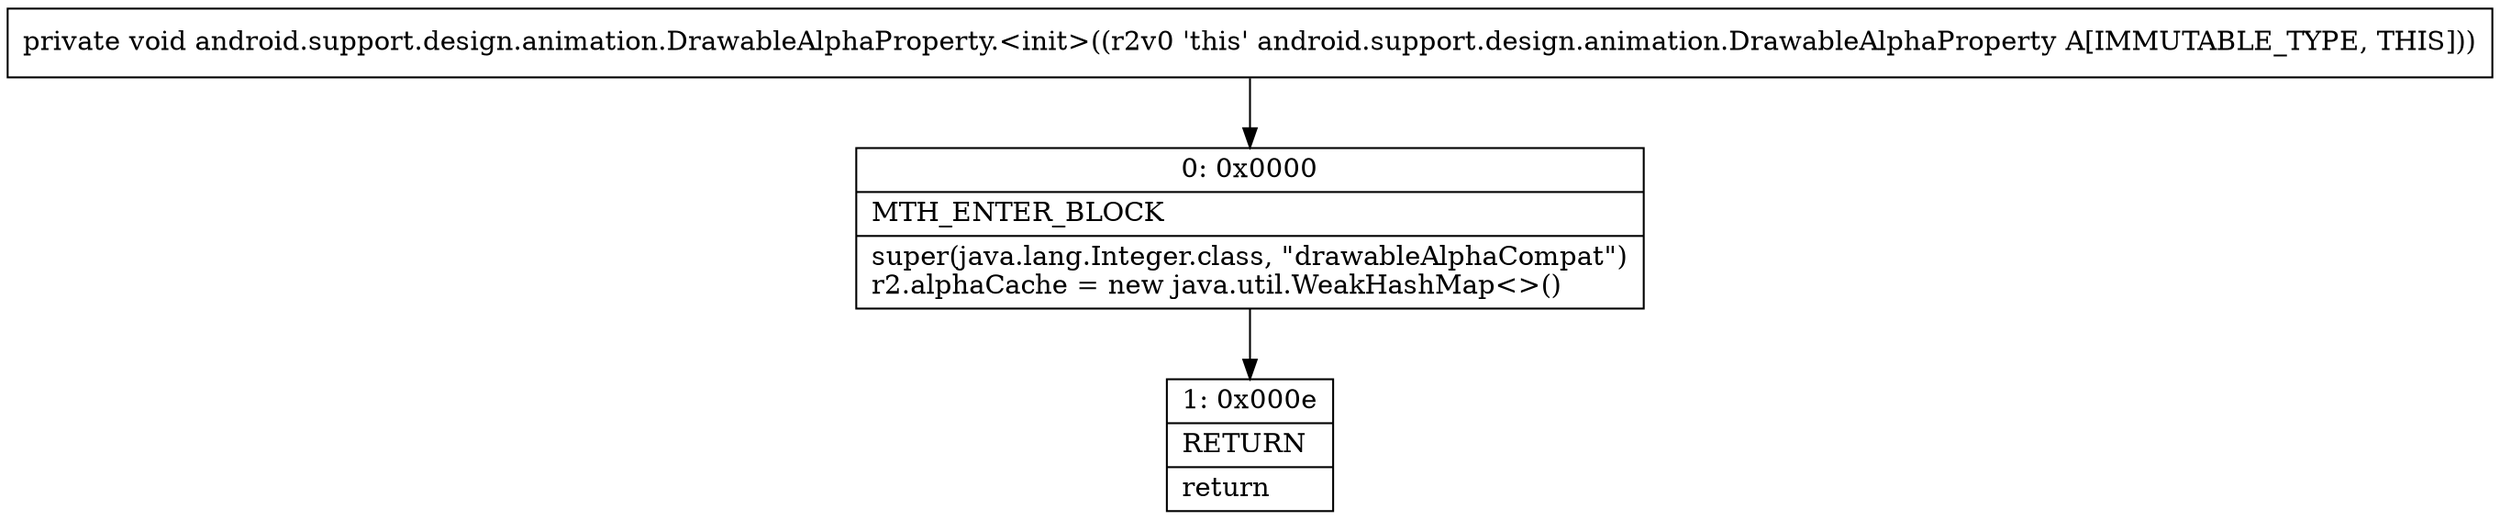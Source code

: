 digraph "CFG forandroid.support.design.animation.DrawableAlphaProperty.\<init\>()V" {
Node_0 [shape=record,label="{0\:\ 0x0000|MTH_ENTER_BLOCK\l|super(java.lang.Integer.class, \"drawableAlphaCompat\")\lr2.alphaCache = new java.util.WeakHashMap\<\>()\l}"];
Node_1 [shape=record,label="{1\:\ 0x000e|RETURN\l|return\l}"];
MethodNode[shape=record,label="{private void android.support.design.animation.DrawableAlphaProperty.\<init\>((r2v0 'this' android.support.design.animation.DrawableAlphaProperty A[IMMUTABLE_TYPE, THIS])) }"];
MethodNode -> Node_0;
Node_0 -> Node_1;
}

